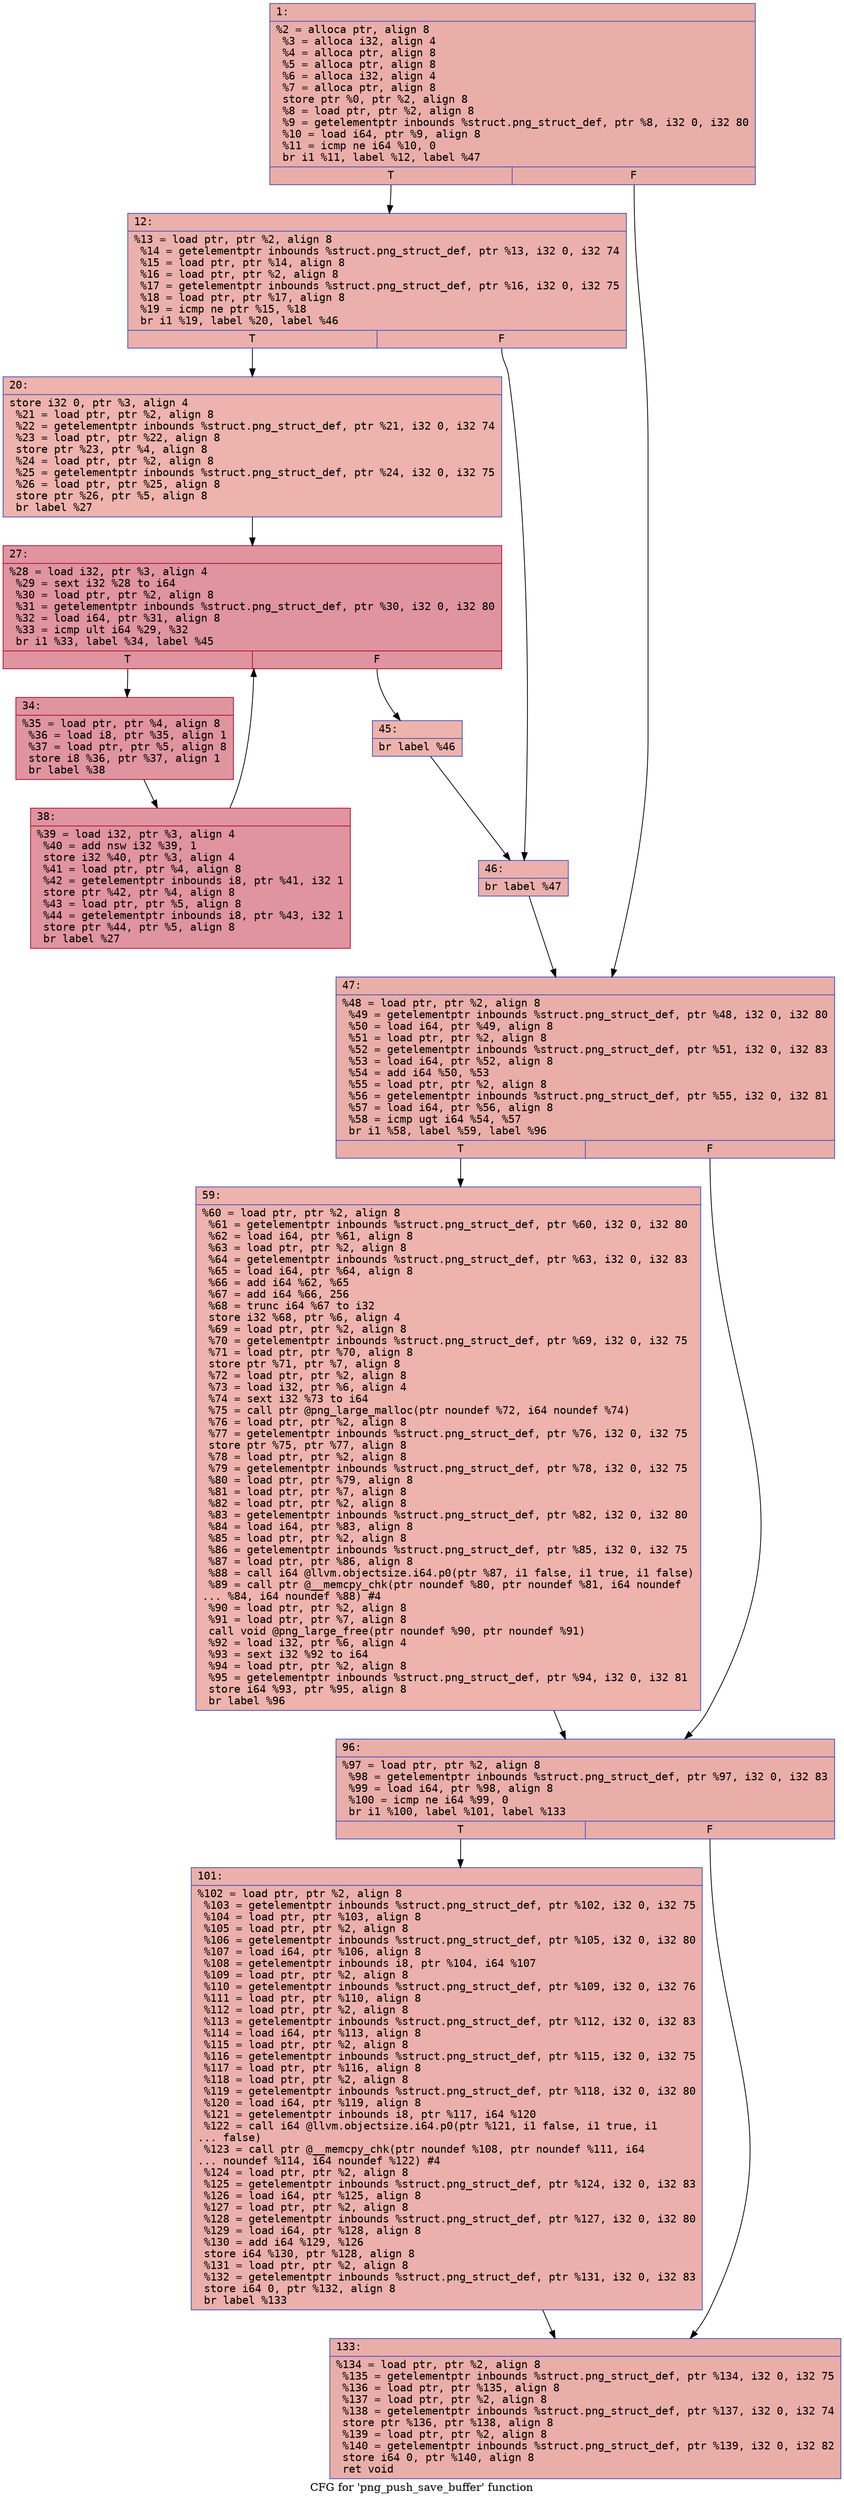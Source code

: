 digraph "CFG for 'png_push_save_buffer' function" {
	label="CFG for 'png_push_save_buffer' function";

	Node0x6000037e55e0 [shape=record,color="#3d50c3ff", style=filled, fillcolor="#d0473d70" fontname="Courier",label="{1:\l|  %2 = alloca ptr, align 8\l  %3 = alloca i32, align 4\l  %4 = alloca ptr, align 8\l  %5 = alloca ptr, align 8\l  %6 = alloca i32, align 4\l  %7 = alloca ptr, align 8\l  store ptr %0, ptr %2, align 8\l  %8 = load ptr, ptr %2, align 8\l  %9 = getelementptr inbounds %struct.png_struct_def, ptr %8, i32 0, i32 80\l  %10 = load i64, ptr %9, align 8\l  %11 = icmp ne i64 %10, 0\l  br i1 %11, label %12, label %47\l|{<s0>T|<s1>F}}"];
	Node0x6000037e55e0:s0 -> Node0x6000037e5630[tooltip="1 -> 12\nProbability 62.50%" ];
	Node0x6000037e55e0:s1 -> Node0x6000037e5860[tooltip="1 -> 47\nProbability 37.50%" ];
	Node0x6000037e5630 [shape=record,color="#3d50c3ff", style=filled, fillcolor="#d24b4070" fontname="Courier",label="{12:\l|  %13 = load ptr, ptr %2, align 8\l  %14 = getelementptr inbounds %struct.png_struct_def, ptr %13, i32 0, i32 74\l  %15 = load ptr, ptr %14, align 8\l  %16 = load ptr, ptr %2, align 8\l  %17 = getelementptr inbounds %struct.png_struct_def, ptr %16, i32 0, i32 75\l  %18 = load ptr, ptr %17, align 8\l  %19 = icmp ne ptr %15, %18\l  br i1 %19, label %20, label %46\l|{<s0>T|<s1>F}}"];
	Node0x6000037e5630:s0 -> Node0x6000037e5680[tooltip="12 -> 20\nProbability 62.50%" ];
	Node0x6000037e5630:s1 -> Node0x6000037e5810[tooltip="12 -> 46\nProbability 37.50%" ];
	Node0x6000037e5680 [shape=record,color="#3d50c3ff", style=filled, fillcolor="#d6524470" fontname="Courier",label="{20:\l|  store i32 0, ptr %3, align 4\l  %21 = load ptr, ptr %2, align 8\l  %22 = getelementptr inbounds %struct.png_struct_def, ptr %21, i32 0, i32 74\l  %23 = load ptr, ptr %22, align 8\l  store ptr %23, ptr %4, align 8\l  %24 = load ptr, ptr %2, align 8\l  %25 = getelementptr inbounds %struct.png_struct_def, ptr %24, i32 0, i32 75\l  %26 = load ptr, ptr %25, align 8\l  store ptr %26, ptr %5, align 8\l  br label %27\l}"];
	Node0x6000037e5680 -> Node0x6000037e56d0[tooltip="20 -> 27\nProbability 100.00%" ];
	Node0x6000037e56d0 [shape=record,color="#b70d28ff", style=filled, fillcolor="#b70d2870" fontname="Courier",label="{27:\l|  %28 = load i32, ptr %3, align 4\l  %29 = sext i32 %28 to i64\l  %30 = load ptr, ptr %2, align 8\l  %31 = getelementptr inbounds %struct.png_struct_def, ptr %30, i32 0, i32 80\l  %32 = load i64, ptr %31, align 8\l  %33 = icmp ult i64 %29, %32\l  br i1 %33, label %34, label %45\l|{<s0>T|<s1>F}}"];
	Node0x6000037e56d0:s0 -> Node0x6000037e5720[tooltip="27 -> 34\nProbability 96.88%" ];
	Node0x6000037e56d0:s1 -> Node0x6000037e57c0[tooltip="27 -> 45\nProbability 3.12%" ];
	Node0x6000037e5720 [shape=record,color="#b70d28ff", style=filled, fillcolor="#b70d2870" fontname="Courier",label="{34:\l|  %35 = load ptr, ptr %4, align 8\l  %36 = load i8, ptr %35, align 1\l  %37 = load ptr, ptr %5, align 8\l  store i8 %36, ptr %37, align 1\l  br label %38\l}"];
	Node0x6000037e5720 -> Node0x6000037e5770[tooltip="34 -> 38\nProbability 100.00%" ];
	Node0x6000037e5770 [shape=record,color="#b70d28ff", style=filled, fillcolor="#b70d2870" fontname="Courier",label="{38:\l|  %39 = load i32, ptr %3, align 4\l  %40 = add nsw i32 %39, 1\l  store i32 %40, ptr %3, align 4\l  %41 = load ptr, ptr %4, align 8\l  %42 = getelementptr inbounds i8, ptr %41, i32 1\l  store ptr %42, ptr %4, align 8\l  %43 = load ptr, ptr %5, align 8\l  %44 = getelementptr inbounds i8, ptr %43, i32 1\l  store ptr %44, ptr %5, align 8\l  br label %27\l}"];
	Node0x6000037e5770 -> Node0x6000037e56d0[tooltip="38 -> 27\nProbability 100.00%" ];
	Node0x6000037e57c0 [shape=record,color="#3d50c3ff", style=filled, fillcolor="#d6524470" fontname="Courier",label="{45:\l|  br label %46\l}"];
	Node0x6000037e57c0 -> Node0x6000037e5810[tooltip="45 -> 46\nProbability 100.00%" ];
	Node0x6000037e5810 [shape=record,color="#3d50c3ff", style=filled, fillcolor="#d24b4070" fontname="Courier",label="{46:\l|  br label %47\l}"];
	Node0x6000037e5810 -> Node0x6000037e5860[tooltip="46 -> 47\nProbability 100.00%" ];
	Node0x6000037e5860 [shape=record,color="#3d50c3ff", style=filled, fillcolor="#d0473d70" fontname="Courier",label="{47:\l|  %48 = load ptr, ptr %2, align 8\l  %49 = getelementptr inbounds %struct.png_struct_def, ptr %48, i32 0, i32 80\l  %50 = load i64, ptr %49, align 8\l  %51 = load ptr, ptr %2, align 8\l  %52 = getelementptr inbounds %struct.png_struct_def, ptr %51, i32 0, i32 83\l  %53 = load i64, ptr %52, align 8\l  %54 = add i64 %50, %53\l  %55 = load ptr, ptr %2, align 8\l  %56 = getelementptr inbounds %struct.png_struct_def, ptr %55, i32 0, i32 81\l  %57 = load i64, ptr %56, align 8\l  %58 = icmp ugt i64 %54, %57\l  br i1 %58, label %59, label %96\l|{<s0>T|<s1>F}}"];
	Node0x6000037e5860:s0 -> Node0x6000037e58b0[tooltip="47 -> 59\nProbability 50.00%" ];
	Node0x6000037e5860:s1 -> Node0x6000037e5900[tooltip="47 -> 96\nProbability 50.00%" ];
	Node0x6000037e58b0 [shape=record,color="#3d50c3ff", style=filled, fillcolor="#d6524470" fontname="Courier",label="{59:\l|  %60 = load ptr, ptr %2, align 8\l  %61 = getelementptr inbounds %struct.png_struct_def, ptr %60, i32 0, i32 80\l  %62 = load i64, ptr %61, align 8\l  %63 = load ptr, ptr %2, align 8\l  %64 = getelementptr inbounds %struct.png_struct_def, ptr %63, i32 0, i32 83\l  %65 = load i64, ptr %64, align 8\l  %66 = add i64 %62, %65\l  %67 = add i64 %66, 256\l  %68 = trunc i64 %67 to i32\l  store i32 %68, ptr %6, align 4\l  %69 = load ptr, ptr %2, align 8\l  %70 = getelementptr inbounds %struct.png_struct_def, ptr %69, i32 0, i32 75\l  %71 = load ptr, ptr %70, align 8\l  store ptr %71, ptr %7, align 8\l  %72 = load ptr, ptr %2, align 8\l  %73 = load i32, ptr %6, align 4\l  %74 = sext i32 %73 to i64\l  %75 = call ptr @png_large_malloc(ptr noundef %72, i64 noundef %74)\l  %76 = load ptr, ptr %2, align 8\l  %77 = getelementptr inbounds %struct.png_struct_def, ptr %76, i32 0, i32 75\l  store ptr %75, ptr %77, align 8\l  %78 = load ptr, ptr %2, align 8\l  %79 = getelementptr inbounds %struct.png_struct_def, ptr %78, i32 0, i32 75\l  %80 = load ptr, ptr %79, align 8\l  %81 = load ptr, ptr %7, align 8\l  %82 = load ptr, ptr %2, align 8\l  %83 = getelementptr inbounds %struct.png_struct_def, ptr %82, i32 0, i32 80\l  %84 = load i64, ptr %83, align 8\l  %85 = load ptr, ptr %2, align 8\l  %86 = getelementptr inbounds %struct.png_struct_def, ptr %85, i32 0, i32 75\l  %87 = load ptr, ptr %86, align 8\l  %88 = call i64 @llvm.objectsize.i64.p0(ptr %87, i1 false, i1 true, i1 false)\l  %89 = call ptr @__memcpy_chk(ptr noundef %80, ptr noundef %81, i64 noundef\l... %84, i64 noundef %88) #4\l  %90 = load ptr, ptr %2, align 8\l  %91 = load ptr, ptr %7, align 8\l  call void @png_large_free(ptr noundef %90, ptr noundef %91)\l  %92 = load i32, ptr %6, align 4\l  %93 = sext i32 %92 to i64\l  %94 = load ptr, ptr %2, align 8\l  %95 = getelementptr inbounds %struct.png_struct_def, ptr %94, i32 0, i32 81\l  store i64 %93, ptr %95, align 8\l  br label %96\l}"];
	Node0x6000037e58b0 -> Node0x6000037e5900[tooltip="59 -> 96\nProbability 100.00%" ];
	Node0x6000037e5900 [shape=record,color="#3d50c3ff", style=filled, fillcolor="#d0473d70" fontname="Courier",label="{96:\l|  %97 = load ptr, ptr %2, align 8\l  %98 = getelementptr inbounds %struct.png_struct_def, ptr %97, i32 0, i32 83\l  %99 = load i64, ptr %98, align 8\l  %100 = icmp ne i64 %99, 0\l  br i1 %100, label %101, label %133\l|{<s0>T|<s1>F}}"];
	Node0x6000037e5900:s0 -> Node0x6000037e5950[tooltip="96 -> 101\nProbability 62.50%" ];
	Node0x6000037e5900:s1 -> Node0x6000037e59a0[tooltip="96 -> 133\nProbability 37.50%" ];
	Node0x6000037e5950 [shape=record,color="#3d50c3ff", style=filled, fillcolor="#d24b4070" fontname="Courier",label="{101:\l|  %102 = load ptr, ptr %2, align 8\l  %103 = getelementptr inbounds %struct.png_struct_def, ptr %102, i32 0, i32 75\l  %104 = load ptr, ptr %103, align 8\l  %105 = load ptr, ptr %2, align 8\l  %106 = getelementptr inbounds %struct.png_struct_def, ptr %105, i32 0, i32 80\l  %107 = load i64, ptr %106, align 8\l  %108 = getelementptr inbounds i8, ptr %104, i64 %107\l  %109 = load ptr, ptr %2, align 8\l  %110 = getelementptr inbounds %struct.png_struct_def, ptr %109, i32 0, i32 76\l  %111 = load ptr, ptr %110, align 8\l  %112 = load ptr, ptr %2, align 8\l  %113 = getelementptr inbounds %struct.png_struct_def, ptr %112, i32 0, i32 83\l  %114 = load i64, ptr %113, align 8\l  %115 = load ptr, ptr %2, align 8\l  %116 = getelementptr inbounds %struct.png_struct_def, ptr %115, i32 0, i32 75\l  %117 = load ptr, ptr %116, align 8\l  %118 = load ptr, ptr %2, align 8\l  %119 = getelementptr inbounds %struct.png_struct_def, ptr %118, i32 0, i32 80\l  %120 = load i64, ptr %119, align 8\l  %121 = getelementptr inbounds i8, ptr %117, i64 %120\l  %122 = call i64 @llvm.objectsize.i64.p0(ptr %121, i1 false, i1 true, i1\l... false)\l  %123 = call ptr @__memcpy_chk(ptr noundef %108, ptr noundef %111, i64\l... noundef %114, i64 noundef %122) #4\l  %124 = load ptr, ptr %2, align 8\l  %125 = getelementptr inbounds %struct.png_struct_def, ptr %124, i32 0, i32 83\l  %126 = load i64, ptr %125, align 8\l  %127 = load ptr, ptr %2, align 8\l  %128 = getelementptr inbounds %struct.png_struct_def, ptr %127, i32 0, i32 80\l  %129 = load i64, ptr %128, align 8\l  %130 = add i64 %129, %126\l  store i64 %130, ptr %128, align 8\l  %131 = load ptr, ptr %2, align 8\l  %132 = getelementptr inbounds %struct.png_struct_def, ptr %131, i32 0, i32 83\l  store i64 0, ptr %132, align 8\l  br label %133\l}"];
	Node0x6000037e5950 -> Node0x6000037e59a0[tooltip="101 -> 133\nProbability 100.00%" ];
	Node0x6000037e59a0 [shape=record,color="#3d50c3ff", style=filled, fillcolor="#d0473d70" fontname="Courier",label="{133:\l|  %134 = load ptr, ptr %2, align 8\l  %135 = getelementptr inbounds %struct.png_struct_def, ptr %134, i32 0, i32 75\l  %136 = load ptr, ptr %135, align 8\l  %137 = load ptr, ptr %2, align 8\l  %138 = getelementptr inbounds %struct.png_struct_def, ptr %137, i32 0, i32 74\l  store ptr %136, ptr %138, align 8\l  %139 = load ptr, ptr %2, align 8\l  %140 = getelementptr inbounds %struct.png_struct_def, ptr %139, i32 0, i32 82\l  store i64 0, ptr %140, align 8\l  ret void\l}"];
}
